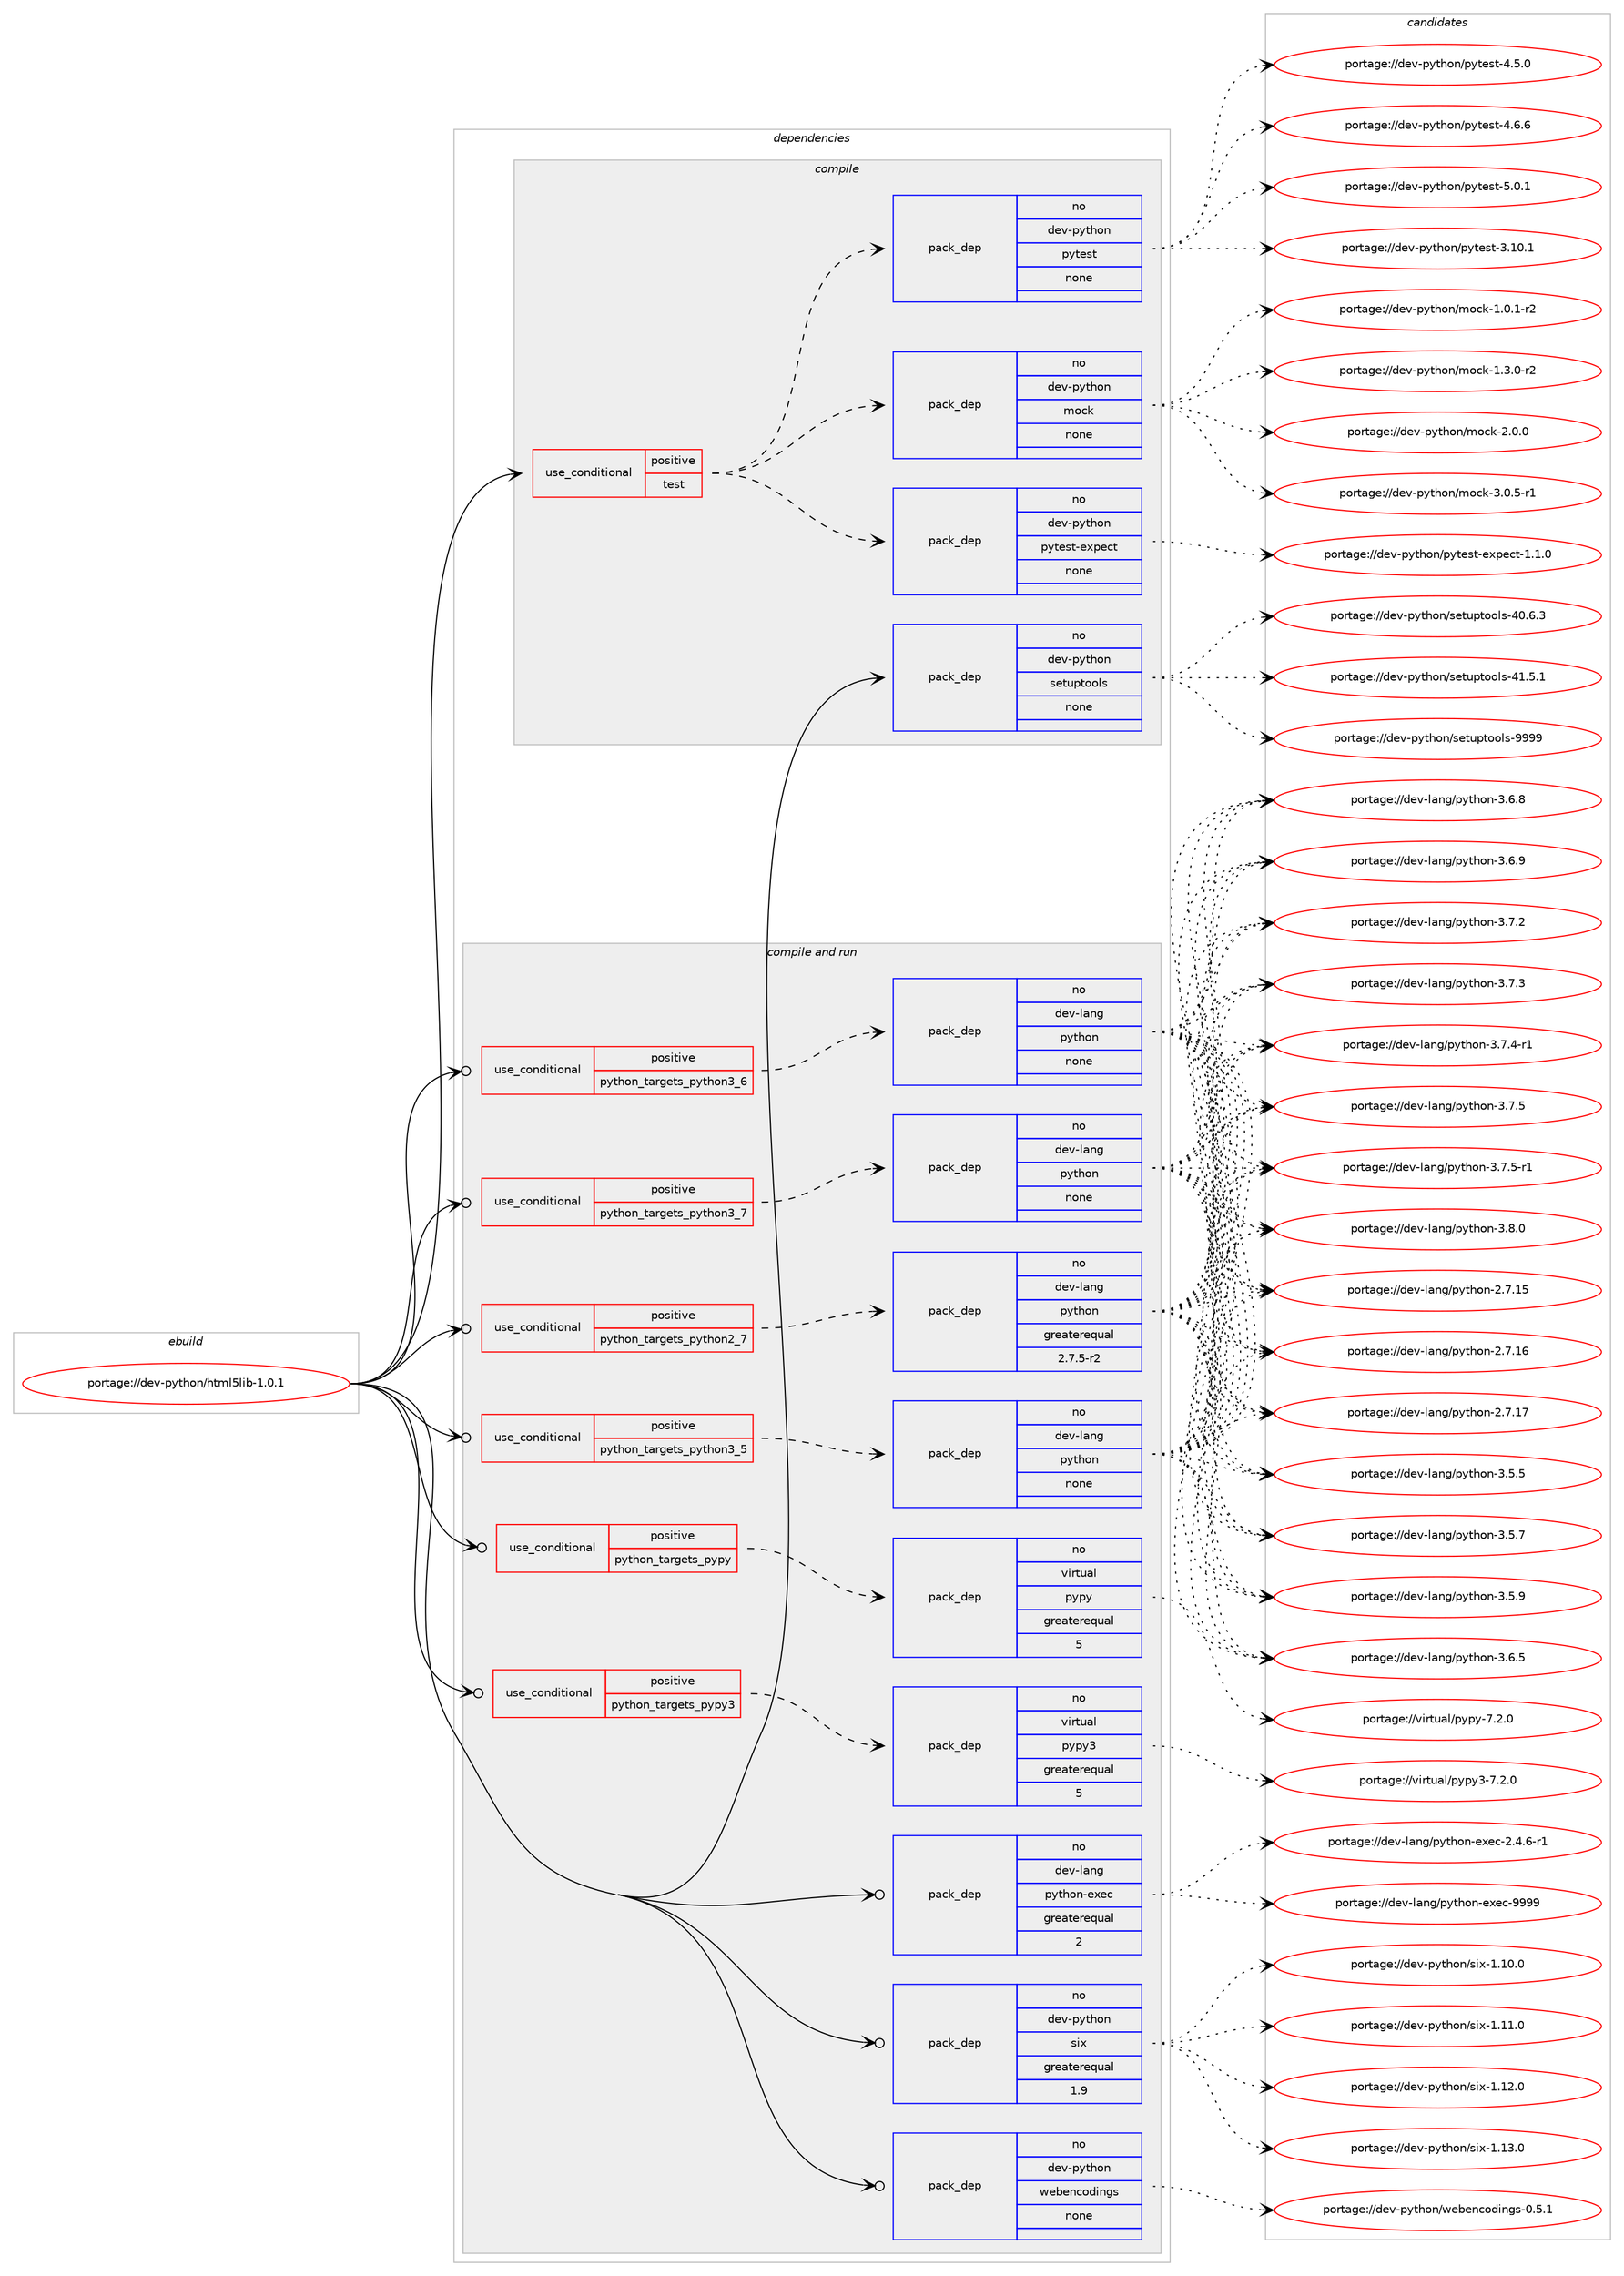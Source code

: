digraph prolog {

# *************
# Graph options
# *************

newrank=true;
concentrate=true;
compound=true;
graph [rankdir=LR,fontname=Helvetica,fontsize=10,ranksep=1.5];#, ranksep=2.5, nodesep=0.2];
edge  [arrowhead=vee];
node  [fontname=Helvetica,fontsize=10];

# **********
# The ebuild
# **********

subgraph cluster_leftcol {
color=gray;
rank=same;
label=<<i>ebuild</i>>;
id [label="portage://dev-python/html5lib-1.0.1", color=red, width=4, href="../dev-python/html5lib-1.0.1.svg"];
}

# ****************
# The dependencies
# ****************

subgraph cluster_midcol {
color=gray;
label=<<i>dependencies</i>>;
subgraph cluster_compile {
fillcolor="#eeeeee";
style=filled;
label=<<i>compile</i>>;
subgraph cond29786 {
dependency143400 [label=<<TABLE BORDER="0" CELLBORDER="1" CELLSPACING="0" CELLPADDING="4"><TR><TD ROWSPAN="3" CELLPADDING="10">use_conditional</TD></TR><TR><TD>positive</TD></TR><TR><TD>test</TD></TR></TABLE>>, shape=none, color=red];
subgraph pack110296 {
dependency143401 [label=<<TABLE BORDER="0" CELLBORDER="1" CELLSPACING="0" CELLPADDING="4" WIDTH="220"><TR><TD ROWSPAN="6" CELLPADDING="30">pack_dep</TD></TR><TR><TD WIDTH="110">no</TD></TR><TR><TD>dev-python</TD></TR><TR><TD>pytest</TD></TR><TR><TD>none</TD></TR><TR><TD></TD></TR></TABLE>>, shape=none, color=blue];
}
dependency143400:e -> dependency143401:w [weight=20,style="dashed",arrowhead="vee"];
subgraph pack110297 {
dependency143402 [label=<<TABLE BORDER="0" CELLBORDER="1" CELLSPACING="0" CELLPADDING="4" WIDTH="220"><TR><TD ROWSPAN="6" CELLPADDING="30">pack_dep</TD></TR><TR><TD WIDTH="110">no</TD></TR><TR><TD>dev-python</TD></TR><TR><TD>pytest-expect</TD></TR><TR><TD>none</TD></TR><TR><TD></TD></TR></TABLE>>, shape=none, color=blue];
}
dependency143400:e -> dependency143402:w [weight=20,style="dashed",arrowhead="vee"];
subgraph pack110298 {
dependency143403 [label=<<TABLE BORDER="0" CELLBORDER="1" CELLSPACING="0" CELLPADDING="4" WIDTH="220"><TR><TD ROWSPAN="6" CELLPADDING="30">pack_dep</TD></TR><TR><TD WIDTH="110">no</TD></TR><TR><TD>dev-python</TD></TR><TR><TD>mock</TD></TR><TR><TD>none</TD></TR><TR><TD></TD></TR></TABLE>>, shape=none, color=blue];
}
dependency143400:e -> dependency143403:w [weight=20,style="dashed",arrowhead="vee"];
}
id:e -> dependency143400:w [weight=20,style="solid",arrowhead="vee"];
subgraph pack110299 {
dependency143404 [label=<<TABLE BORDER="0" CELLBORDER="1" CELLSPACING="0" CELLPADDING="4" WIDTH="220"><TR><TD ROWSPAN="6" CELLPADDING="30">pack_dep</TD></TR><TR><TD WIDTH="110">no</TD></TR><TR><TD>dev-python</TD></TR><TR><TD>setuptools</TD></TR><TR><TD>none</TD></TR><TR><TD></TD></TR></TABLE>>, shape=none, color=blue];
}
id:e -> dependency143404:w [weight=20,style="solid",arrowhead="vee"];
}
subgraph cluster_compileandrun {
fillcolor="#eeeeee";
style=filled;
label=<<i>compile and run</i>>;
subgraph cond29787 {
dependency143405 [label=<<TABLE BORDER="0" CELLBORDER="1" CELLSPACING="0" CELLPADDING="4"><TR><TD ROWSPAN="3" CELLPADDING="10">use_conditional</TD></TR><TR><TD>positive</TD></TR><TR><TD>python_targets_pypy</TD></TR></TABLE>>, shape=none, color=red];
subgraph pack110300 {
dependency143406 [label=<<TABLE BORDER="0" CELLBORDER="1" CELLSPACING="0" CELLPADDING="4" WIDTH="220"><TR><TD ROWSPAN="6" CELLPADDING="30">pack_dep</TD></TR><TR><TD WIDTH="110">no</TD></TR><TR><TD>virtual</TD></TR><TR><TD>pypy</TD></TR><TR><TD>greaterequal</TD></TR><TR><TD>5</TD></TR></TABLE>>, shape=none, color=blue];
}
dependency143405:e -> dependency143406:w [weight=20,style="dashed",arrowhead="vee"];
}
id:e -> dependency143405:w [weight=20,style="solid",arrowhead="odotvee"];
subgraph cond29788 {
dependency143407 [label=<<TABLE BORDER="0" CELLBORDER="1" CELLSPACING="0" CELLPADDING="4"><TR><TD ROWSPAN="3" CELLPADDING="10">use_conditional</TD></TR><TR><TD>positive</TD></TR><TR><TD>python_targets_pypy3</TD></TR></TABLE>>, shape=none, color=red];
subgraph pack110301 {
dependency143408 [label=<<TABLE BORDER="0" CELLBORDER="1" CELLSPACING="0" CELLPADDING="4" WIDTH="220"><TR><TD ROWSPAN="6" CELLPADDING="30">pack_dep</TD></TR><TR><TD WIDTH="110">no</TD></TR><TR><TD>virtual</TD></TR><TR><TD>pypy3</TD></TR><TR><TD>greaterequal</TD></TR><TR><TD>5</TD></TR></TABLE>>, shape=none, color=blue];
}
dependency143407:e -> dependency143408:w [weight=20,style="dashed",arrowhead="vee"];
}
id:e -> dependency143407:w [weight=20,style="solid",arrowhead="odotvee"];
subgraph cond29789 {
dependency143409 [label=<<TABLE BORDER="0" CELLBORDER="1" CELLSPACING="0" CELLPADDING="4"><TR><TD ROWSPAN="3" CELLPADDING="10">use_conditional</TD></TR><TR><TD>positive</TD></TR><TR><TD>python_targets_python2_7</TD></TR></TABLE>>, shape=none, color=red];
subgraph pack110302 {
dependency143410 [label=<<TABLE BORDER="0" CELLBORDER="1" CELLSPACING="0" CELLPADDING="4" WIDTH="220"><TR><TD ROWSPAN="6" CELLPADDING="30">pack_dep</TD></TR><TR><TD WIDTH="110">no</TD></TR><TR><TD>dev-lang</TD></TR><TR><TD>python</TD></TR><TR><TD>greaterequal</TD></TR><TR><TD>2.7.5-r2</TD></TR></TABLE>>, shape=none, color=blue];
}
dependency143409:e -> dependency143410:w [weight=20,style="dashed",arrowhead="vee"];
}
id:e -> dependency143409:w [weight=20,style="solid",arrowhead="odotvee"];
subgraph cond29790 {
dependency143411 [label=<<TABLE BORDER="0" CELLBORDER="1" CELLSPACING="0" CELLPADDING="4"><TR><TD ROWSPAN="3" CELLPADDING="10">use_conditional</TD></TR><TR><TD>positive</TD></TR><TR><TD>python_targets_python3_5</TD></TR></TABLE>>, shape=none, color=red];
subgraph pack110303 {
dependency143412 [label=<<TABLE BORDER="0" CELLBORDER="1" CELLSPACING="0" CELLPADDING="4" WIDTH="220"><TR><TD ROWSPAN="6" CELLPADDING="30">pack_dep</TD></TR><TR><TD WIDTH="110">no</TD></TR><TR><TD>dev-lang</TD></TR><TR><TD>python</TD></TR><TR><TD>none</TD></TR><TR><TD></TD></TR></TABLE>>, shape=none, color=blue];
}
dependency143411:e -> dependency143412:w [weight=20,style="dashed",arrowhead="vee"];
}
id:e -> dependency143411:w [weight=20,style="solid",arrowhead="odotvee"];
subgraph cond29791 {
dependency143413 [label=<<TABLE BORDER="0" CELLBORDER="1" CELLSPACING="0" CELLPADDING="4"><TR><TD ROWSPAN="3" CELLPADDING="10">use_conditional</TD></TR><TR><TD>positive</TD></TR><TR><TD>python_targets_python3_6</TD></TR></TABLE>>, shape=none, color=red];
subgraph pack110304 {
dependency143414 [label=<<TABLE BORDER="0" CELLBORDER="1" CELLSPACING="0" CELLPADDING="4" WIDTH="220"><TR><TD ROWSPAN="6" CELLPADDING="30">pack_dep</TD></TR><TR><TD WIDTH="110">no</TD></TR><TR><TD>dev-lang</TD></TR><TR><TD>python</TD></TR><TR><TD>none</TD></TR><TR><TD></TD></TR></TABLE>>, shape=none, color=blue];
}
dependency143413:e -> dependency143414:w [weight=20,style="dashed",arrowhead="vee"];
}
id:e -> dependency143413:w [weight=20,style="solid",arrowhead="odotvee"];
subgraph cond29792 {
dependency143415 [label=<<TABLE BORDER="0" CELLBORDER="1" CELLSPACING="0" CELLPADDING="4"><TR><TD ROWSPAN="3" CELLPADDING="10">use_conditional</TD></TR><TR><TD>positive</TD></TR><TR><TD>python_targets_python3_7</TD></TR></TABLE>>, shape=none, color=red];
subgraph pack110305 {
dependency143416 [label=<<TABLE BORDER="0" CELLBORDER="1" CELLSPACING="0" CELLPADDING="4" WIDTH="220"><TR><TD ROWSPAN="6" CELLPADDING="30">pack_dep</TD></TR><TR><TD WIDTH="110">no</TD></TR><TR><TD>dev-lang</TD></TR><TR><TD>python</TD></TR><TR><TD>none</TD></TR><TR><TD></TD></TR></TABLE>>, shape=none, color=blue];
}
dependency143415:e -> dependency143416:w [weight=20,style="dashed",arrowhead="vee"];
}
id:e -> dependency143415:w [weight=20,style="solid",arrowhead="odotvee"];
subgraph pack110306 {
dependency143417 [label=<<TABLE BORDER="0" CELLBORDER="1" CELLSPACING="0" CELLPADDING="4" WIDTH="220"><TR><TD ROWSPAN="6" CELLPADDING="30">pack_dep</TD></TR><TR><TD WIDTH="110">no</TD></TR><TR><TD>dev-lang</TD></TR><TR><TD>python-exec</TD></TR><TR><TD>greaterequal</TD></TR><TR><TD>2</TD></TR></TABLE>>, shape=none, color=blue];
}
id:e -> dependency143417:w [weight=20,style="solid",arrowhead="odotvee"];
subgraph pack110307 {
dependency143418 [label=<<TABLE BORDER="0" CELLBORDER="1" CELLSPACING="0" CELLPADDING="4" WIDTH="220"><TR><TD ROWSPAN="6" CELLPADDING="30">pack_dep</TD></TR><TR><TD WIDTH="110">no</TD></TR><TR><TD>dev-python</TD></TR><TR><TD>six</TD></TR><TR><TD>greaterequal</TD></TR><TR><TD>1.9</TD></TR></TABLE>>, shape=none, color=blue];
}
id:e -> dependency143418:w [weight=20,style="solid",arrowhead="odotvee"];
subgraph pack110308 {
dependency143419 [label=<<TABLE BORDER="0" CELLBORDER="1" CELLSPACING="0" CELLPADDING="4" WIDTH="220"><TR><TD ROWSPAN="6" CELLPADDING="30">pack_dep</TD></TR><TR><TD WIDTH="110">no</TD></TR><TR><TD>dev-python</TD></TR><TR><TD>webencodings</TD></TR><TR><TD>none</TD></TR><TR><TD></TD></TR></TABLE>>, shape=none, color=blue];
}
id:e -> dependency143419:w [weight=20,style="solid",arrowhead="odotvee"];
}
subgraph cluster_run {
fillcolor="#eeeeee";
style=filled;
label=<<i>run</i>>;
}
}

# **************
# The candidates
# **************

subgraph cluster_choices {
rank=same;
color=gray;
label=<<i>candidates</i>>;

subgraph choice110296 {
color=black;
nodesep=1;
choiceportage100101118451121211161041111104711212111610111511645514649484649 [label="portage://dev-python/pytest-3.10.1", color=red, width=4,href="../dev-python/pytest-3.10.1.svg"];
choiceportage1001011184511212111610411111047112121116101115116455246534648 [label="portage://dev-python/pytest-4.5.0", color=red, width=4,href="../dev-python/pytest-4.5.0.svg"];
choiceportage1001011184511212111610411111047112121116101115116455246544654 [label="portage://dev-python/pytest-4.6.6", color=red, width=4,href="../dev-python/pytest-4.6.6.svg"];
choiceportage1001011184511212111610411111047112121116101115116455346484649 [label="portage://dev-python/pytest-5.0.1", color=red, width=4,href="../dev-python/pytest-5.0.1.svg"];
dependency143401:e -> choiceportage100101118451121211161041111104711212111610111511645514649484649:w [style=dotted,weight="100"];
dependency143401:e -> choiceportage1001011184511212111610411111047112121116101115116455246534648:w [style=dotted,weight="100"];
dependency143401:e -> choiceportage1001011184511212111610411111047112121116101115116455246544654:w [style=dotted,weight="100"];
dependency143401:e -> choiceportage1001011184511212111610411111047112121116101115116455346484649:w [style=dotted,weight="100"];
}
subgraph choice110297 {
color=black;
nodesep=1;
choiceportage10010111845112121116104111110471121211161011151164510112011210199116454946494648 [label="portage://dev-python/pytest-expect-1.1.0", color=red, width=4,href="../dev-python/pytest-expect-1.1.0.svg"];
dependency143402:e -> choiceportage10010111845112121116104111110471121211161011151164510112011210199116454946494648:w [style=dotted,weight="100"];
}
subgraph choice110298 {
color=black;
nodesep=1;
choiceportage1001011184511212111610411111047109111991074549464846494511450 [label="portage://dev-python/mock-1.0.1-r2", color=red, width=4,href="../dev-python/mock-1.0.1-r2.svg"];
choiceportage1001011184511212111610411111047109111991074549465146484511450 [label="portage://dev-python/mock-1.3.0-r2", color=red, width=4,href="../dev-python/mock-1.3.0-r2.svg"];
choiceportage100101118451121211161041111104710911199107455046484648 [label="portage://dev-python/mock-2.0.0", color=red, width=4,href="../dev-python/mock-2.0.0.svg"];
choiceportage1001011184511212111610411111047109111991074551464846534511449 [label="portage://dev-python/mock-3.0.5-r1", color=red, width=4,href="../dev-python/mock-3.0.5-r1.svg"];
dependency143403:e -> choiceportage1001011184511212111610411111047109111991074549464846494511450:w [style=dotted,weight="100"];
dependency143403:e -> choiceportage1001011184511212111610411111047109111991074549465146484511450:w [style=dotted,weight="100"];
dependency143403:e -> choiceportage100101118451121211161041111104710911199107455046484648:w [style=dotted,weight="100"];
dependency143403:e -> choiceportage1001011184511212111610411111047109111991074551464846534511449:w [style=dotted,weight="100"];
}
subgraph choice110299 {
color=black;
nodesep=1;
choiceportage100101118451121211161041111104711510111611711211611111110811545524846544651 [label="portage://dev-python/setuptools-40.6.3", color=red, width=4,href="../dev-python/setuptools-40.6.3.svg"];
choiceportage100101118451121211161041111104711510111611711211611111110811545524946534649 [label="portage://dev-python/setuptools-41.5.1", color=red, width=4,href="../dev-python/setuptools-41.5.1.svg"];
choiceportage10010111845112121116104111110471151011161171121161111111081154557575757 [label="portage://dev-python/setuptools-9999", color=red, width=4,href="../dev-python/setuptools-9999.svg"];
dependency143404:e -> choiceportage100101118451121211161041111104711510111611711211611111110811545524846544651:w [style=dotted,weight="100"];
dependency143404:e -> choiceportage100101118451121211161041111104711510111611711211611111110811545524946534649:w [style=dotted,weight="100"];
dependency143404:e -> choiceportage10010111845112121116104111110471151011161171121161111111081154557575757:w [style=dotted,weight="100"];
}
subgraph choice110300 {
color=black;
nodesep=1;
choiceportage1181051141161179710847112121112121455546504648 [label="portage://virtual/pypy-7.2.0", color=red, width=4,href="../virtual/pypy-7.2.0.svg"];
dependency143406:e -> choiceportage1181051141161179710847112121112121455546504648:w [style=dotted,weight="100"];
}
subgraph choice110301 {
color=black;
nodesep=1;
choiceportage118105114116117971084711212111212151455546504648 [label="portage://virtual/pypy3-7.2.0", color=red, width=4,href="../virtual/pypy3-7.2.0.svg"];
dependency143408:e -> choiceportage118105114116117971084711212111212151455546504648:w [style=dotted,weight="100"];
}
subgraph choice110302 {
color=black;
nodesep=1;
choiceportage10010111845108971101034711212111610411111045504655464953 [label="portage://dev-lang/python-2.7.15", color=red, width=4,href="../dev-lang/python-2.7.15.svg"];
choiceportage10010111845108971101034711212111610411111045504655464954 [label="portage://dev-lang/python-2.7.16", color=red, width=4,href="../dev-lang/python-2.7.16.svg"];
choiceportage10010111845108971101034711212111610411111045504655464955 [label="portage://dev-lang/python-2.7.17", color=red, width=4,href="../dev-lang/python-2.7.17.svg"];
choiceportage100101118451089711010347112121116104111110455146534653 [label="portage://dev-lang/python-3.5.5", color=red, width=4,href="../dev-lang/python-3.5.5.svg"];
choiceportage100101118451089711010347112121116104111110455146534655 [label="portage://dev-lang/python-3.5.7", color=red, width=4,href="../dev-lang/python-3.5.7.svg"];
choiceportage100101118451089711010347112121116104111110455146534657 [label="portage://dev-lang/python-3.5.9", color=red, width=4,href="../dev-lang/python-3.5.9.svg"];
choiceportage100101118451089711010347112121116104111110455146544653 [label="portage://dev-lang/python-3.6.5", color=red, width=4,href="../dev-lang/python-3.6.5.svg"];
choiceportage100101118451089711010347112121116104111110455146544656 [label="portage://dev-lang/python-3.6.8", color=red, width=4,href="../dev-lang/python-3.6.8.svg"];
choiceportage100101118451089711010347112121116104111110455146544657 [label="portage://dev-lang/python-3.6.9", color=red, width=4,href="../dev-lang/python-3.6.9.svg"];
choiceportage100101118451089711010347112121116104111110455146554650 [label="portage://dev-lang/python-3.7.2", color=red, width=4,href="../dev-lang/python-3.7.2.svg"];
choiceportage100101118451089711010347112121116104111110455146554651 [label="portage://dev-lang/python-3.7.3", color=red, width=4,href="../dev-lang/python-3.7.3.svg"];
choiceportage1001011184510897110103471121211161041111104551465546524511449 [label="portage://dev-lang/python-3.7.4-r1", color=red, width=4,href="../dev-lang/python-3.7.4-r1.svg"];
choiceportage100101118451089711010347112121116104111110455146554653 [label="portage://dev-lang/python-3.7.5", color=red, width=4,href="../dev-lang/python-3.7.5.svg"];
choiceportage1001011184510897110103471121211161041111104551465546534511449 [label="portage://dev-lang/python-3.7.5-r1", color=red, width=4,href="../dev-lang/python-3.7.5-r1.svg"];
choiceportage100101118451089711010347112121116104111110455146564648 [label="portage://dev-lang/python-3.8.0", color=red, width=4,href="../dev-lang/python-3.8.0.svg"];
dependency143410:e -> choiceportage10010111845108971101034711212111610411111045504655464953:w [style=dotted,weight="100"];
dependency143410:e -> choiceportage10010111845108971101034711212111610411111045504655464954:w [style=dotted,weight="100"];
dependency143410:e -> choiceportage10010111845108971101034711212111610411111045504655464955:w [style=dotted,weight="100"];
dependency143410:e -> choiceportage100101118451089711010347112121116104111110455146534653:w [style=dotted,weight="100"];
dependency143410:e -> choiceportage100101118451089711010347112121116104111110455146534655:w [style=dotted,weight="100"];
dependency143410:e -> choiceportage100101118451089711010347112121116104111110455146534657:w [style=dotted,weight="100"];
dependency143410:e -> choiceportage100101118451089711010347112121116104111110455146544653:w [style=dotted,weight="100"];
dependency143410:e -> choiceportage100101118451089711010347112121116104111110455146544656:w [style=dotted,weight="100"];
dependency143410:e -> choiceportage100101118451089711010347112121116104111110455146544657:w [style=dotted,weight="100"];
dependency143410:e -> choiceportage100101118451089711010347112121116104111110455146554650:w [style=dotted,weight="100"];
dependency143410:e -> choiceportage100101118451089711010347112121116104111110455146554651:w [style=dotted,weight="100"];
dependency143410:e -> choiceportage1001011184510897110103471121211161041111104551465546524511449:w [style=dotted,weight="100"];
dependency143410:e -> choiceportage100101118451089711010347112121116104111110455146554653:w [style=dotted,weight="100"];
dependency143410:e -> choiceportage1001011184510897110103471121211161041111104551465546534511449:w [style=dotted,weight="100"];
dependency143410:e -> choiceportage100101118451089711010347112121116104111110455146564648:w [style=dotted,weight="100"];
}
subgraph choice110303 {
color=black;
nodesep=1;
choiceportage10010111845108971101034711212111610411111045504655464953 [label="portage://dev-lang/python-2.7.15", color=red, width=4,href="../dev-lang/python-2.7.15.svg"];
choiceportage10010111845108971101034711212111610411111045504655464954 [label="portage://dev-lang/python-2.7.16", color=red, width=4,href="../dev-lang/python-2.7.16.svg"];
choiceportage10010111845108971101034711212111610411111045504655464955 [label="portage://dev-lang/python-2.7.17", color=red, width=4,href="../dev-lang/python-2.7.17.svg"];
choiceportage100101118451089711010347112121116104111110455146534653 [label="portage://dev-lang/python-3.5.5", color=red, width=4,href="../dev-lang/python-3.5.5.svg"];
choiceportage100101118451089711010347112121116104111110455146534655 [label="portage://dev-lang/python-3.5.7", color=red, width=4,href="../dev-lang/python-3.5.7.svg"];
choiceportage100101118451089711010347112121116104111110455146534657 [label="portage://dev-lang/python-3.5.9", color=red, width=4,href="../dev-lang/python-3.5.9.svg"];
choiceportage100101118451089711010347112121116104111110455146544653 [label="portage://dev-lang/python-3.6.5", color=red, width=4,href="../dev-lang/python-3.6.5.svg"];
choiceportage100101118451089711010347112121116104111110455146544656 [label="portage://dev-lang/python-3.6.8", color=red, width=4,href="../dev-lang/python-3.6.8.svg"];
choiceportage100101118451089711010347112121116104111110455146544657 [label="portage://dev-lang/python-3.6.9", color=red, width=4,href="../dev-lang/python-3.6.9.svg"];
choiceportage100101118451089711010347112121116104111110455146554650 [label="portage://dev-lang/python-3.7.2", color=red, width=4,href="../dev-lang/python-3.7.2.svg"];
choiceportage100101118451089711010347112121116104111110455146554651 [label="portage://dev-lang/python-3.7.3", color=red, width=4,href="../dev-lang/python-3.7.3.svg"];
choiceportage1001011184510897110103471121211161041111104551465546524511449 [label="portage://dev-lang/python-3.7.4-r1", color=red, width=4,href="../dev-lang/python-3.7.4-r1.svg"];
choiceportage100101118451089711010347112121116104111110455146554653 [label="portage://dev-lang/python-3.7.5", color=red, width=4,href="../dev-lang/python-3.7.5.svg"];
choiceportage1001011184510897110103471121211161041111104551465546534511449 [label="portage://dev-lang/python-3.7.5-r1", color=red, width=4,href="../dev-lang/python-3.7.5-r1.svg"];
choiceportage100101118451089711010347112121116104111110455146564648 [label="portage://dev-lang/python-3.8.0", color=red, width=4,href="../dev-lang/python-3.8.0.svg"];
dependency143412:e -> choiceportage10010111845108971101034711212111610411111045504655464953:w [style=dotted,weight="100"];
dependency143412:e -> choiceportage10010111845108971101034711212111610411111045504655464954:w [style=dotted,weight="100"];
dependency143412:e -> choiceportage10010111845108971101034711212111610411111045504655464955:w [style=dotted,weight="100"];
dependency143412:e -> choiceportage100101118451089711010347112121116104111110455146534653:w [style=dotted,weight="100"];
dependency143412:e -> choiceportage100101118451089711010347112121116104111110455146534655:w [style=dotted,weight="100"];
dependency143412:e -> choiceportage100101118451089711010347112121116104111110455146534657:w [style=dotted,weight="100"];
dependency143412:e -> choiceportage100101118451089711010347112121116104111110455146544653:w [style=dotted,weight="100"];
dependency143412:e -> choiceportage100101118451089711010347112121116104111110455146544656:w [style=dotted,weight="100"];
dependency143412:e -> choiceportage100101118451089711010347112121116104111110455146544657:w [style=dotted,weight="100"];
dependency143412:e -> choiceportage100101118451089711010347112121116104111110455146554650:w [style=dotted,weight="100"];
dependency143412:e -> choiceportage100101118451089711010347112121116104111110455146554651:w [style=dotted,weight="100"];
dependency143412:e -> choiceportage1001011184510897110103471121211161041111104551465546524511449:w [style=dotted,weight="100"];
dependency143412:e -> choiceportage100101118451089711010347112121116104111110455146554653:w [style=dotted,weight="100"];
dependency143412:e -> choiceportage1001011184510897110103471121211161041111104551465546534511449:w [style=dotted,weight="100"];
dependency143412:e -> choiceportage100101118451089711010347112121116104111110455146564648:w [style=dotted,weight="100"];
}
subgraph choice110304 {
color=black;
nodesep=1;
choiceportage10010111845108971101034711212111610411111045504655464953 [label="portage://dev-lang/python-2.7.15", color=red, width=4,href="../dev-lang/python-2.7.15.svg"];
choiceportage10010111845108971101034711212111610411111045504655464954 [label="portage://dev-lang/python-2.7.16", color=red, width=4,href="../dev-lang/python-2.7.16.svg"];
choiceportage10010111845108971101034711212111610411111045504655464955 [label="portage://dev-lang/python-2.7.17", color=red, width=4,href="../dev-lang/python-2.7.17.svg"];
choiceportage100101118451089711010347112121116104111110455146534653 [label="portage://dev-lang/python-3.5.5", color=red, width=4,href="../dev-lang/python-3.5.5.svg"];
choiceportage100101118451089711010347112121116104111110455146534655 [label="portage://dev-lang/python-3.5.7", color=red, width=4,href="../dev-lang/python-3.5.7.svg"];
choiceportage100101118451089711010347112121116104111110455146534657 [label="portage://dev-lang/python-3.5.9", color=red, width=4,href="../dev-lang/python-3.5.9.svg"];
choiceportage100101118451089711010347112121116104111110455146544653 [label="portage://dev-lang/python-3.6.5", color=red, width=4,href="../dev-lang/python-3.6.5.svg"];
choiceportage100101118451089711010347112121116104111110455146544656 [label="portage://dev-lang/python-3.6.8", color=red, width=4,href="../dev-lang/python-3.6.8.svg"];
choiceportage100101118451089711010347112121116104111110455146544657 [label="portage://dev-lang/python-3.6.9", color=red, width=4,href="../dev-lang/python-3.6.9.svg"];
choiceportage100101118451089711010347112121116104111110455146554650 [label="portage://dev-lang/python-3.7.2", color=red, width=4,href="../dev-lang/python-3.7.2.svg"];
choiceportage100101118451089711010347112121116104111110455146554651 [label="portage://dev-lang/python-3.7.3", color=red, width=4,href="../dev-lang/python-3.7.3.svg"];
choiceportage1001011184510897110103471121211161041111104551465546524511449 [label="portage://dev-lang/python-3.7.4-r1", color=red, width=4,href="../dev-lang/python-3.7.4-r1.svg"];
choiceportage100101118451089711010347112121116104111110455146554653 [label="portage://dev-lang/python-3.7.5", color=red, width=4,href="../dev-lang/python-3.7.5.svg"];
choiceportage1001011184510897110103471121211161041111104551465546534511449 [label="portage://dev-lang/python-3.7.5-r1", color=red, width=4,href="../dev-lang/python-3.7.5-r1.svg"];
choiceportage100101118451089711010347112121116104111110455146564648 [label="portage://dev-lang/python-3.8.0", color=red, width=4,href="../dev-lang/python-3.8.0.svg"];
dependency143414:e -> choiceportage10010111845108971101034711212111610411111045504655464953:w [style=dotted,weight="100"];
dependency143414:e -> choiceportage10010111845108971101034711212111610411111045504655464954:w [style=dotted,weight="100"];
dependency143414:e -> choiceportage10010111845108971101034711212111610411111045504655464955:w [style=dotted,weight="100"];
dependency143414:e -> choiceportage100101118451089711010347112121116104111110455146534653:w [style=dotted,weight="100"];
dependency143414:e -> choiceportage100101118451089711010347112121116104111110455146534655:w [style=dotted,weight="100"];
dependency143414:e -> choiceportage100101118451089711010347112121116104111110455146534657:w [style=dotted,weight="100"];
dependency143414:e -> choiceportage100101118451089711010347112121116104111110455146544653:w [style=dotted,weight="100"];
dependency143414:e -> choiceportage100101118451089711010347112121116104111110455146544656:w [style=dotted,weight="100"];
dependency143414:e -> choiceportage100101118451089711010347112121116104111110455146544657:w [style=dotted,weight="100"];
dependency143414:e -> choiceportage100101118451089711010347112121116104111110455146554650:w [style=dotted,weight="100"];
dependency143414:e -> choiceportage100101118451089711010347112121116104111110455146554651:w [style=dotted,weight="100"];
dependency143414:e -> choiceportage1001011184510897110103471121211161041111104551465546524511449:w [style=dotted,weight="100"];
dependency143414:e -> choiceportage100101118451089711010347112121116104111110455146554653:w [style=dotted,weight="100"];
dependency143414:e -> choiceportage1001011184510897110103471121211161041111104551465546534511449:w [style=dotted,weight="100"];
dependency143414:e -> choiceportage100101118451089711010347112121116104111110455146564648:w [style=dotted,weight="100"];
}
subgraph choice110305 {
color=black;
nodesep=1;
choiceportage10010111845108971101034711212111610411111045504655464953 [label="portage://dev-lang/python-2.7.15", color=red, width=4,href="../dev-lang/python-2.7.15.svg"];
choiceportage10010111845108971101034711212111610411111045504655464954 [label="portage://dev-lang/python-2.7.16", color=red, width=4,href="../dev-lang/python-2.7.16.svg"];
choiceportage10010111845108971101034711212111610411111045504655464955 [label="portage://dev-lang/python-2.7.17", color=red, width=4,href="../dev-lang/python-2.7.17.svg"];
choiceportage100101118451089711010347112121116104111110455146534653 [label="portage://dev-lang/python-3.5.5", color=red, width=4,href="../dev-lang/python-3.5.5.svg"];
choiceportage100101118451089711010347112121116104111110455146534655 [label="portage://dev-lang/python-3.5.7", color=red, width=4,href="../dev-lang/python-3.5.7.svg"];
choiceportage100101118451089711010347112121116104111110455146534657 [label="portage://dev-lang/python-3.5.9", color=red, width=4,href="../dev-lang/python-3.5.9.svg"];
choiceportage100101118451089711010347112121116104111110455146544653 [label="portage://dev-lang/python-3.6.5", color=red, width=4,href="../dev-lang/python-3.6.5.svg"];
choiceportage100101118451089711010347112121116104111110455146544656 [label="portage://dev-lang/python-3.6.8", color=red, width=4,href="../dev-lang/python-3.6.8.svg"];
choiceportage100101118451089711010347112121116104111110455146544657 [label="portage://dev-lang/python-3.6.9", color=red, width=4,href="../dev-lang/python-3.6.9.svg"];
choiceportage100101118451089711010347112121116104111110455146554650 [label="portage://dev-lang/python-3.7.2", color=red, width=4,href="../dev-lang/python-3.7.2.svg"];
choiceportage100101118451089711010347112121116104111110455146554651 [label="portage://dev-lang/python-3.7.3", color=red, width=4,href="../dev-lang/python-3.7.3.svg"];
choiceportage1001011184510897110103471121211161041111104551465546524511449 [label="portage://dev-lang/python-3.7.4-r1", color=red, width=4,href="../dev-lang/python-3.7.4-r1.svg"];
choiceportage100101118451089711010347112121116104111110455146554653 [label="portage://dev-lang/python-3.7.5", color=red, width=4,href="../dev-lang/python-3.7.5.svg"];
choiceportage1001011184510897110103471121211161041111104551465546534511449 [label="portage://dev-lang/python-3.7.5-r1", color=red, width=4,href="../dev-lang/python-3.7.5-r1.svg"];
choiceportage100101118451089711010347112121116104111110455146564648 [label="portage://dev-lang/python-3.8.0", color=red, width=4,href="../dev-lang/python-3.8.0.svg"];
dependency143416:e -> choiceportage10010111845108971101034711212111610411111045504655464953:w [style=dotted,weight="100"];
dependency143416:e -> choiceportage10010111845108971101034711212111610411111045504655464954:w [style=dotted,weight="100"];
dependency143416:e -> choiceportage10010111845108971101034711212111610411111045504655464955:w [style=dotted,weight="100"];
dependency143416:e -> choiceportage100101118451089711010347112121116104111110455146534653:w [style=dotted,weight="100"];
dependency143416:e -> choiceportage100101118451089711010347112121116104111110455146534655:w [style=dotted,weight="100"];
dependency143416:e -> choiceportage100101118451089711010347112121116104111110455146534657:w [style=dotted,weight="100"];
dependency143416:e -> choiceportage100101118451089711010347112121116104111110455146544653:w [style=dotted,weight="100"];
dependency143416:e -> choiceportage100101118451089711010347112121116104111110455146544656:w [style=dotted,weight="100"];
dependency143416:e -> choiceportage100101118451089711010347112121116104111110455146544657:w [style=dotted,weight="100"];
dependency143416:e -> choiceportage100101118451089711010347112121116104111110455146554650:w [style=dotted,weight="100"];
dependency143416:e -> choiceportage100101118451089711010347112121116104111110455146554651:w [style=dotted,weight="100"];
dependency143416:e -> choiceportage1001011184510897110103471121211161041111104551465546524511449:w [style=dotted,weight="100"];
dependency143416:e -> choiceportage100101118451089711010347112121116104111110455146554653:w [style=dotted,weight="100"];
dependency143416:e -> choiceportage1001011184510897110103471121211161041111104551465546534511449:w [style=dotted,weight="100"];
dependency143416:e -> choiceportage100101118451089711010347112121116104111110455146564648:w [style=dotted,weight="100"];
}
subgraph choice110306 {
color=black;
nodesep=1;
choiceportage10010111845108971101034711212111610411111045101120101994550465246544511449 [label="portage://dev-lang/python-exec-2.4.6-r1", color=red, width=4,href="../dev-lang/python-exec-2.4.6-r1.svg"];
choiceportage10010111845108971101034711212111610411111045101120101994557575757 [label="portage://dev-lang/python-exec-9999", color=red, width=4,href="../dev-lang/python-exec-9999.svg"];
dependency143417:e -> choiceportage10010111845108971101034711212111610411111045101120101994550465246544511449:w [style=dotted,weight="100"];
dependency143417:e -> choiceportage10010111845108971101034711212111610411111045101120101994557575757:w [style=dotted,weight="100"];
}
subgraph choice110307 {
color=black;
nodesep=1;
choiceportage100101118451121211161041111104711510512045494649484648 [label="portage://dev-python/six-1.10.0", color=red, width=4,href="../dev-python/six-1.10.0.svg"];
choiceportage100101118451121211161041111104711510512045494649494648 [label="portage://dev-python/six-1.11.0", color=red, width=4,href="../dev-python/six-1.11.0.svg"];
choiceportage100101118451121211161041111104711510512045494649504648 [label="portage://dev-python/six-1.12.0", color=red, width=4,href="../dev-python/six-1.12.0.svg"];
choiceportage100101118451121211161041111104711510512045494649514648 [label="portage://dev-python/six-1.13.0", color=red, width=4,href="../dev-python/six-1.13.0.svg"];
dependency143418:e -> choiceportage100101118451121211161041111104711510512045494649484648:w [style=dotted,weight="100"];
dependency143418:e -> choiceportage100101118451121211161041111104711510512045494649494648:w [style=dotted,weight="100"];
dependency143418:e -> choiceportage100101118451121211161041111104711510512045494649504648:w [style=dotted,weight="100"];
dependency143418:e -> choiceportage100101118451121211161041111104711510512045494649514648:w [style=dotted,weight="100"];
}
subgraph choice110308 {
color=black;
nodesep=1;
choiceportage10010111845112121116104111110471191019810111099111100105110103115454846534649 [label="portage://dev-python/webencodings-0.5.1", color=red, width=4,href="../dev-python/webencodings-0.5.1.svg"];
dependency143419:e -> choiceportage10010111845112121116104111110471191019810111099111100105110103115454846534649:w [style=dotted,weight="100"];
}
}

}
